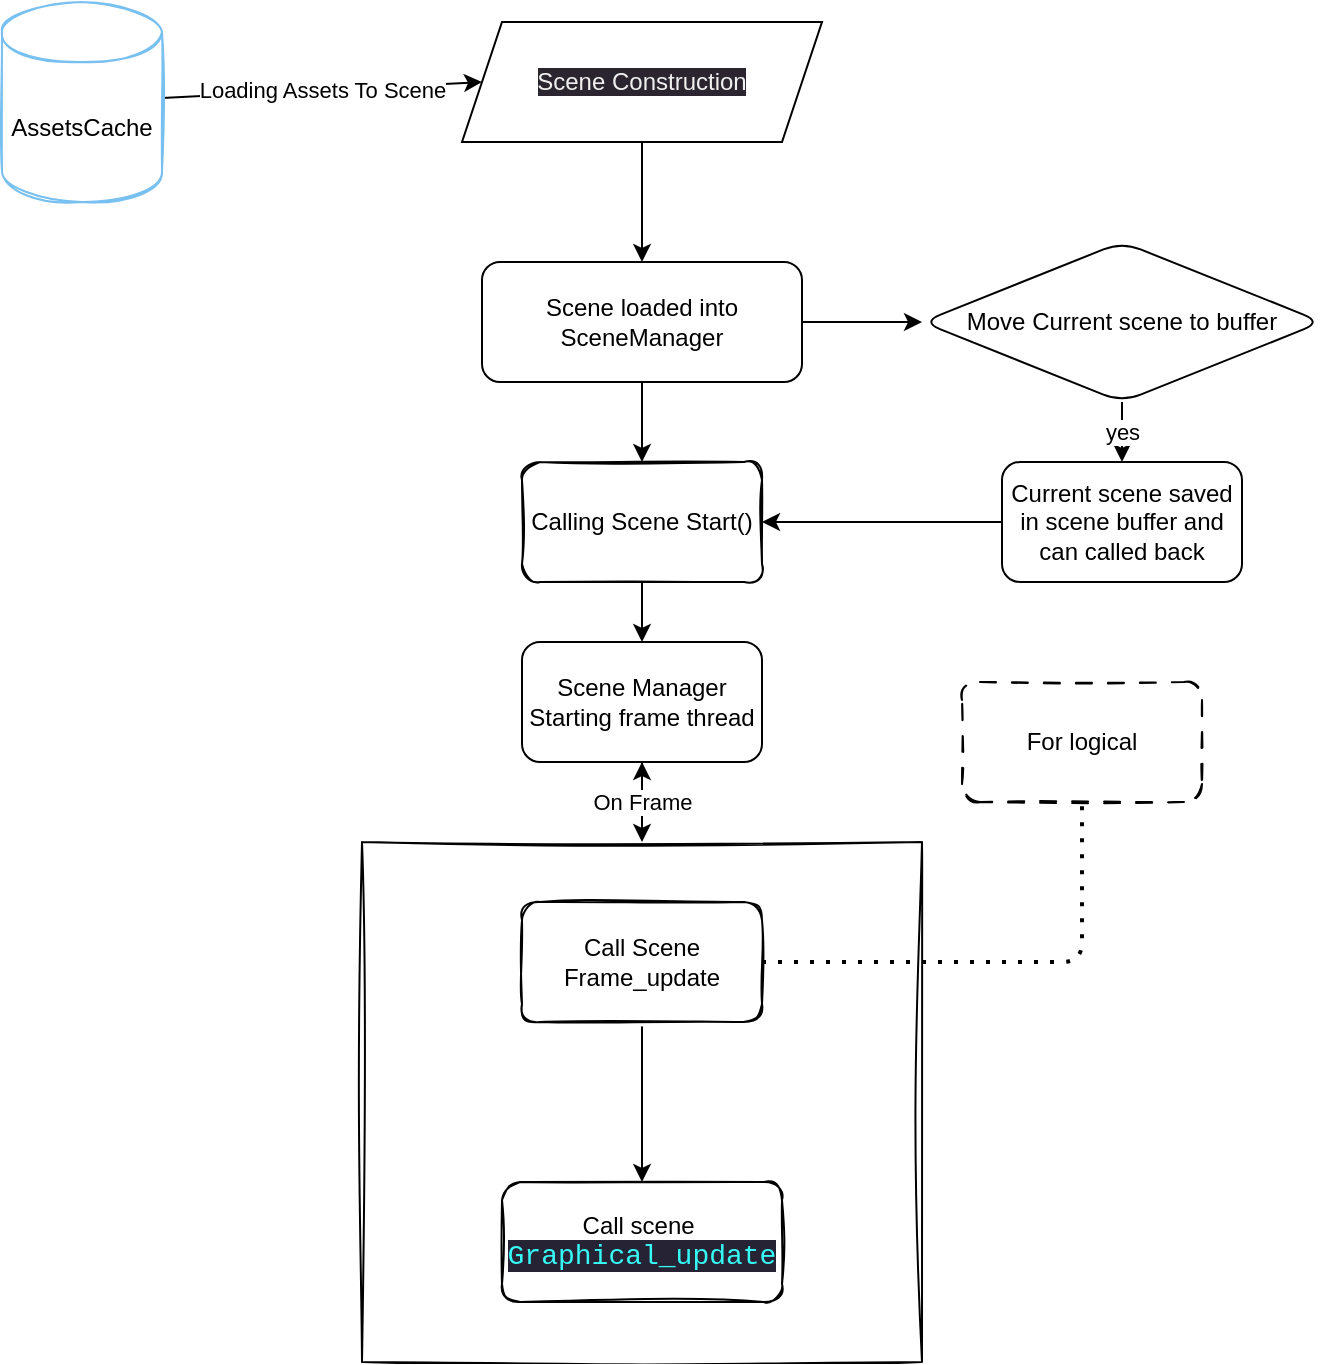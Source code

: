 <mxfile>
    <diagram id="4p9DZrHhh98LCNwYaWTW" name="Page-1">
        <mxGraphModel dx="959" dy="550" grid="1" gridSize="10" guides="1" tooltips="1" connect="1" arrows="1" fold="1" page="1" pageScale="1" pageWidth="850" pageHeight="1100" math="0" shadow="0">
            <root>
                <mxCell id="0"/>
                <mxCell id="1" parent="0"/>
                <mxCell id="10" value="" style="edgeStyle=none;html=1;" edge="1" parent="1" source="8" target="5">
                    <mxGeometry relative="1" as="geometry"/>
                </mxCell>
                <mxCell id="8" value="" style="rounded=0;whiteSpace=wrap;html=1;glass=0;sketch=1;curveFitting=1;jiggle=2;movable=0;resizable=0;rotatable=0;deletable=0;editable=0;connectable=0;" vertex="1" parent="1">
                    <mxGeometry x="240" y="420" width="280" height="260" as="geometry"/>
                </mxCell>
                <mxCell id="6" value="" style="edgeStyle=none;html=1;movable=1;resizable=1;rotatable=1;deletable=1;editable=1;connectable=1;entryX=0.5;entryY=0;entryDx=0;entryDy=0;" edge="1" parent="1" source="2" target="11">
                    <mxGeometry relative="1" as="geometry">
                        <mxPoint x="380" y="220" as="targetPoint"/>
                    </mxGeometry>
                </mxCell>
                <mxCell id="23" value="" style="edgeStyle=none;html=1;" edge="1" parent="1" source="2" target="22">
                    <mxGeometry relative="1" as="geometry"/>
                </mxCell>
                <mxCell id="2" value="Scene loaded into SceneManager" style="rounded=1;whiteSpace=wrap;html=1;" vertex="1" parent="1">
                    <mxGeometry x="300" y="130" width="160" height="60" as="geometry"/>
                </mxCell>
                <mxCell id="4" style="edgeStyle=none;html=1;entryX=0.5;entryY=0;entryDx=0;entryDy=0;" edge="1" parent="1" source="3" target="2">
                    <mxGeometry relative="1" as="geometry"/>
                </mxCell>
                <mxCell id="3" value="&lt;span style=&quot;color: rgb(240, 240, 240); font-family: Helvetica; font-size: 12px; font-style: normal; font-variant-ligatures: normal; font-variant-caps: normal; font-weight: 400; letter-spacing: normal; orphans: 2; text-align: center; text-indent: 0px; text-transform: none; widows: 2; word-spacing: 0px; -webkit-text-stroke-width: 0px; background-color: rgb(42, 37, 47); text-decoration-thickness: initial; text-decoration-style: initial; text-decoration-color: initial; float: none; display: inline !important;&quot;&gt;Scene Construction&lt;/span&gt;" style="shape=parallelogram;perimeter=parallelogramPerimeter;whiteSpace=wrap;html=1;fixedSize=1;" vertex="1" parent="1">
                    <mxGeometry x="290" y="10" width="180" height="60" as="geometry"/>
                </mxCell>
                <mxCell id="7" value="On Frame" style="edgeStyle=none;html=1;movable=1;resizable=1;rotatable=1;deletable=1;editable=1;connectable=1;" edge="1" parent="1" source="5">
                    <mxGeometry relative="1" as="geometry">
                        <mxPoint x="380" y="420" as="targetPoint"/>
                    </mxGeometry>
                </mxCell>
                <mxCell id="5" value="Scene Manager Starting frame thread" style="whiteSpace=wrap;html=1;rounded=1;movable=1;resizable=1;rotatable=1;deletable=1;editable=1;connectable=1;" vertex="1" parent="1">
                    <mxGeometry x="320" y="320" width="120" height="60" as="geometry"/>
                </mxCell>
                <mxCell id="28" value="" style="edgeStyle=none;html=1;" edge="1" parent="1" source="9" target="27">
                    <mxGeometry relative="1" as="geometry"/>
                </mxCell>
                <mxCell id="9" value="Call Scene Frame_update" style="rounded=1;whiteSpace=wrap;html=1;glass=0;sketch=1;movable=1;resizable=1;rotatable=1;deletable=1;editable=1;connectable=1;" vertex="1" parent="1">
                    <mxGeometry x="320" y="450" width="120" height="60" as="geometry"/>
                </mxCell>
                <mxCell id="12" style="edgeStyle=none;html=1;" edge="1" parent="1" target="5">
                    <mxGeometry relative="1" as="geometry">
                        <mxPoint x="380" y="240" as="sourcePoint"/>
                    </mxGeometry>
                </mxCell>
                <mxCell id="11" value="Calling Scene Start()" style="rounded=1;whiteSpace=wrap;html=1;glass=0;sketch=1;" vertex="1" parent="1">
                    <mxGeometry x="320" y="230" width="120" height="60" as="geometry"/>
                </mxCell>
                <mxCell id="15" value="" style="endArrow=none;dashed=1;html=1;dashPattern=1 3;strokeWidth=2;" edge="1" parent="1">
                    <mxGeometry width="50" height="50" relative="1" as="geometry">
                        <mxPoint x="440" y="480" as="sourcePoint"/>
                        <mxPoint x="600" y="400" as="targetPoint"/>
                        <Array as="points">
                            <mxPoint x="600" y="480"/>
                        </Array>
                    </mxGeometry>
                </mxCell>
                <mxCell id="16" value="For logical" style="rounded=1;whiteSpace=wrap;html=1;glass=0;sketch=1;dashed=1;dashPattern=8 8;" vertex="1" parent="1">
                    <mxGeometry x="540" y="340" width="120" height="60" as="geometry"/>
                </mxCell>
                <mxCell id="19" value="Loading Assets To Scene" style="edgeStyle=none;html=1;entryX=0;entryY=0.5;entryDx=0;entryDy=0;" edge="1" parent="1" source="17" target="3">
                    <mxGeometry relative="1" as="geometry"/>
                </mxCell>
                <mxCell id="17" value="AssetsCache" style="shape=cylinder3;whiteSpace=wrap;html=1;boundedLbl=1;backgroundOutline=1;size=15;rounded=0;glass=0;sketch=1;strokeColor=#78C0F0;fillColor=none;" vertex="1" parent="1">
                    <mxGeometry x="60" width="80" height="100" as="geometry"/>
                </mxCell>
                <mxCell id="25" value="yes&lt;br&gt;" style="edgeStyle=none;html=1;" edge="1" parent="1" source="22" target="24">
                    <mxGeometry relative="1" as="geometry"/>
                </mxCell>
                <mxCell id="22" value="Move Current scene to buffer" style="rhombus;whiteSpace=wrap;html=1;rounded=1;" vertex="1" parent="1">
                    <mxGeometry x="520" y="120" width="200" height="80" as="geometry"/>
                </mxCell>
                <mxCell id="26" style="edgeStyle=none;html=1;entryX=1;entryY=0.5;entryDx=0;entryDy=0;" edge="1" parent="1" source="24" target="11">
                    <mxGeometry relative="1" as="geometry"/>
                </mxCell>
                <mxCell id="24" value="Current scene saved in scene buffer and can called back" style="whiteSpace=wrap;html=1;rounded=1;" vertex="1" parent="1">
                    <mxGeometry x="560" y="230" width="120" height="60" as="geometry"/>
                </mxCell>
                <mxCell id="27" value="Call scene&amp;nbsp;&lt;br&gt;&lt;span style=&quot;color: rgb(54, 249, 246); background-color: rgb(38, 35, 53); font-family: Consolas, &amp;quot;Courier New&amp;quot;, monospace; font-size: 14px;&quot;&gt;Graphical_update&lt;/span&gt;" style="whiteSpace=wrap;html=1;rounded=1;glass=0;sketch=1;" vertex="1" parent="1">
                    <mxGeometry x="310" y="590" width="140" height="60" as="geometry"/>
                </mxCell>
            </root>
        </mxGraphModel>
    </diagram>
</mxfile>